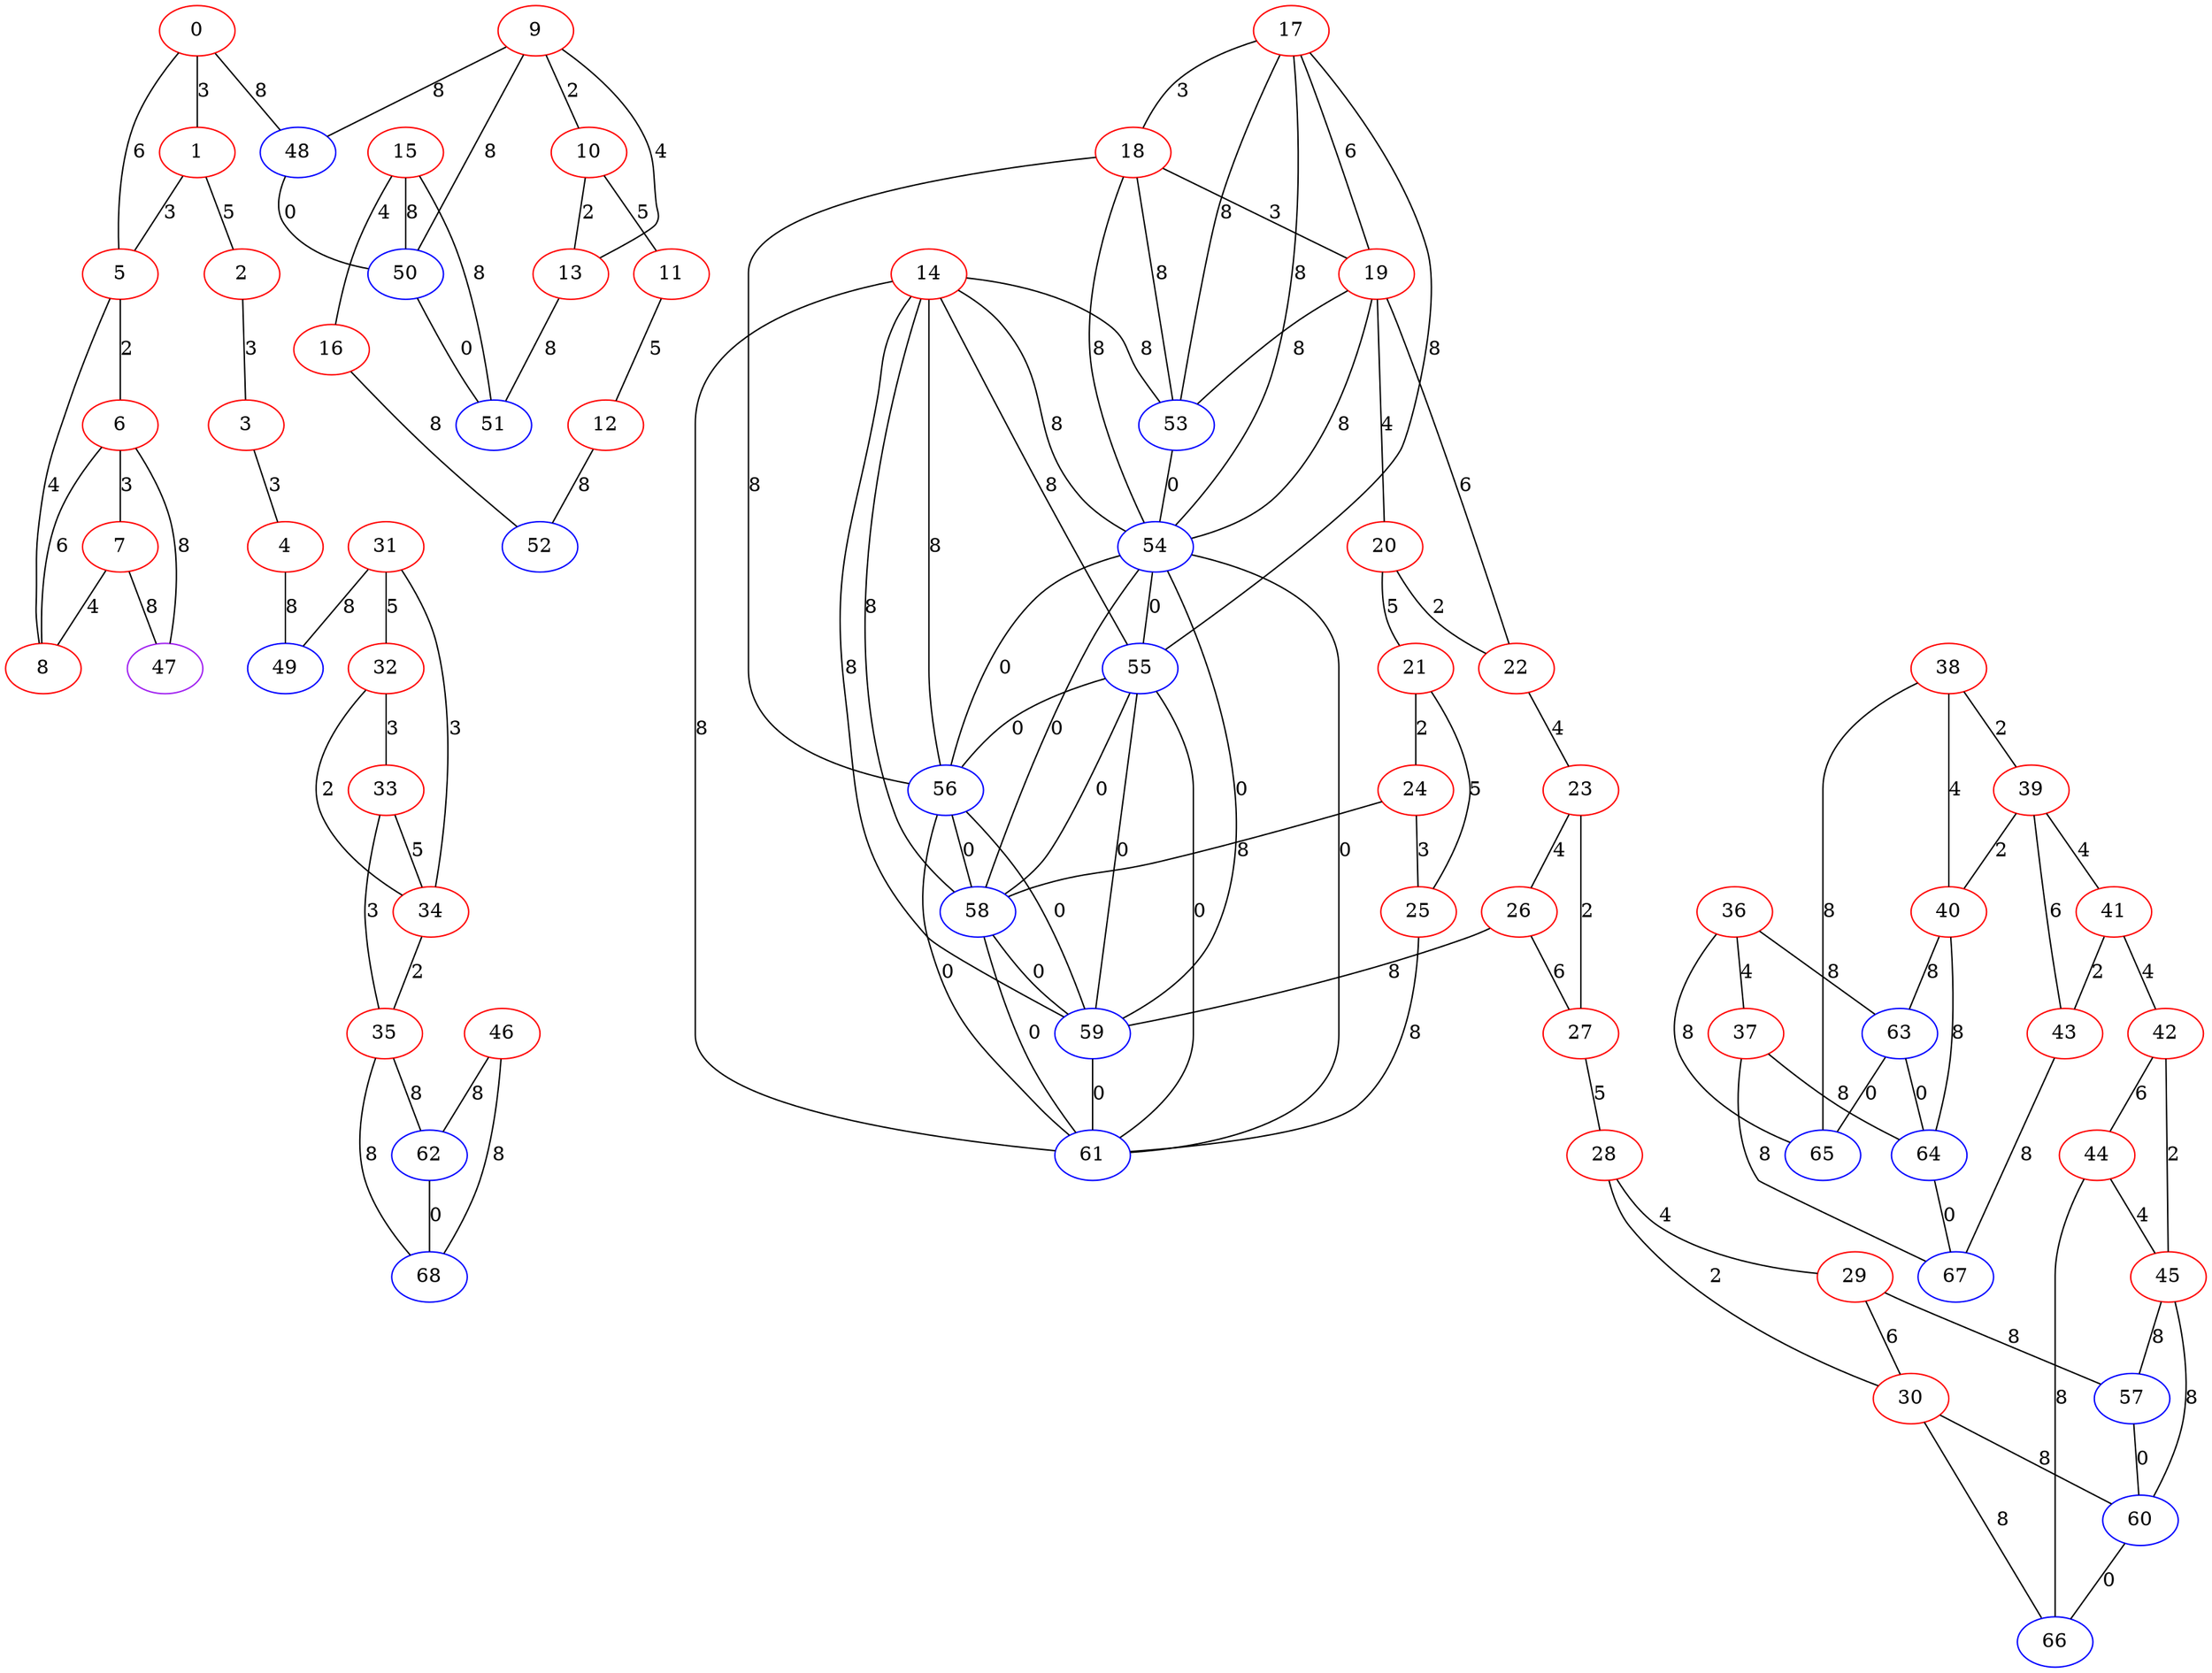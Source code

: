 graph "" {
0 [color=red, weight=1];
1 [color=red, weight=1];
2 [color=red, weight=1];
3 [color=red, weight=1];
4 [color=red, weight=1];
5 [color=red, weight=1];
6 [color=red, weight=1];
7 [color=red, weight=1];
8 [color=red, weight=1];
9 [color=red, weight=1];
10 [color=red, weight=1];
11 [color=red, weight=1];
12 [color=red, weight=1];
13 [color=red, weight=1];
14 [color=red, weight=1];
15 [color=red, weight=1];
16 [color=red, weight=1];
17 [color=red, weight=1];
18 [color=red, weight=1];
19 [color=red, weight=1];
20 [color=red, weight=1];
21 [color=red, weight=1];
22 [color=red, weight=1];
23 [color=red, weight=1];
24 [color=red, weight=1];
25 [color=red, weight=1];
26 [color=red, weight=1];
27 [color=red, weight=1];
28 [color=red, weight=1];
29 [color=red, weight=1];
30 [color=red, weight=1];
31 [color=red, weight=1];
32 [color=red, weight=1];
33 [color=red, weight=1];
34 [color=red, weight=1];
35 [color=red, weight=1];
36 [color=red, weight=1];
37 [color=red, weight=1];
38 [color=red, weight=1];
39 [color=red, weight=1];
40 [color=red, weight=1];
41 [color=red, weight=1];
42 [color=red, weight=1];
43 [color=red, weight=1];
44 [color=red, weight=1];
45 [color=red, weight=1];
46 [color=red, weight=1];
47 [color=purple, weight=4];
48 [color=blue, weight=3];
49 [color=blue, weight=3];
50 [color=blue, weight=3];
51 [color=blue, weight=3];
52 [color=blue, weight=3];
53 [color=blue, weight=3];
54 [color=blue, weight=3];
55 [color=blue, weight=3];
56 [color=blue, weight=3];
57 [color=blue, weight=3];
58 [color=blue, weight=3];
59 [color=blue, weight=3];
60 [color=blue, weight=3];
61 [color=blue, weight=3];
62 [color=blue, weight=3];
63 [color=blue, weight=3];
64 [color=blue, weight=3];
65 [color=blue, weight=3];
66 [color=blue, weight=3];
67 [color=blue, weight=3];
68 [color=blue, weight=3];
0 -- 48  [key=0, label=8];
0 -- 1  [key=0, label=3];
0 -- 5  [key=0, label=6];
1 -- 2  [key=0, label=5];
1 -- 5  [key=0, label=3];
2 -- 3  [key=0, label=3];
3 -- 4  [key=0, label=3];
4 -- 49  [key=0, label=8];
5 -- 8  [key=0, label=4];
5 -- 6  [key=0, label=2];
6 -- 8  [key=0, label=6];
6 -- 47  [key=0, label=8];
6 -- 7  [key=0, label=3];
7 -- 8  [key=0, label=4];
7 -- 47  [key=0, label=8];
9 -- 48  [key=0, label=8];
9 -- 10  [key=0, label=2];
9 -- 50  [key=0, label=8];
9 -- 13  [key=0, label=4];
10 -- 11  [key=0, label=5];
10 -- 13  [key=0, label=2];
11 -- 12  [key=0, label=5];
12 -- 52  [key=0, label=8];
13 -- 51  [key=0, label=8];
14 -- 53  [key=0, label=8];
14 -- 54  [key=0, label=8];
14 -- 55  [key=0, label=8];
14 -- 56  [key=0, label=8];
14 -- 58  [key=0, label=8];
14 -- 59  [key=0, label=8];
14 -- 61  [key=0, label=8];
15 -- 16  [key=0, label=4];
15 -- 50  [key=0, label=8];
15 -- 51  [key=0, label=8];
16 -- 52  [key=0, label=8];
17 -- 18  [key=0, label=3];
17 -- 19  [key=0, label=6];
17 -- 53  [key=0, label=8];
17 -- 54  [key=0, label=8];
17 -- 55  [key=0, label=8];
18 -- 56  [key=0, label=8];
18 -- 19  [key=0, label=3];
18 -- 53  [key=0, label=8];
18 -- 54  [key=0, label=8];
19 -- 22  [key=0, label=6];
19 -- 20  [key=0, label=4];
19 -- 53  [key=0, label=8];
19 -- 54  [key=0, label=8];
20 -- 21  [key=0, label=5];
20 -- 22  [key=0, label=2];
21 -- 24  [key=0, label=2];
21 -- 25  [key=0, label=5];
22 -- 23  [key=0, label=4];
23 -- 26  [key=0, label=4];
23 -- 27  [key=0, label=2];
24 -- 25  [key=0, label=3];
24 -- 58  [key=0, label=8];
25 -- 61  [key=0, label=8];
26 -- 59  [key=0, label=8];
26 -- 27  [key=0, label=6];
27 -- 28  [key=0, label=5];
28 -- 29  [key=0, label=4];
28 -- 30  [key=0, label=2];
29 -- 57  [key=0, label=8];
29 -- 30  [key=0, label=6];
30 -- 60  [key=0, label=8];
30 -- 66  [key=0, label=8];
31 -- 32  [key=0, label=5];
31 -- 49  [key=0, label=8];
31 -- 34  [key=0, label=3];
32 -- 33  [key=0, label=3];
32 -- 34  [key=0, label=2];
33 -- 34  [key=0, label=5];
33 -- 35  [key=0, label=3];
34 -- 35  [key=0, label=2];
35 -- 68  [key=0, label=8];
35 -- 62  [key=0, label=8];
36 -- 65  [key=0, label=8];
36 -- 37  [key=0, label=4];
36 -- 63  [key=0, label=8];
37 -- 64  [key=0, label=8];
37 -- 67  [key=0, label=8];
38 -- 40  [key=0, label=4];
38 -- 65  [key=0, label=8];
38 -- 39  [key=0, label=2];
39 -- 40  [key=0, label=2];
39 -- 41  [key=0, label=4];
39 -- 43  [key=0, label=6];
40 -- 64  [key=0, label=8];
40 -- 63  [key=0, label=8];
41 -- 42  [key=0, label=4];
41 -- 43  [key=0, label=2];
42 -- 44  [key=0, label=6];
42 -- 45  [key=0, label=2];
43 -- 67  [key=0, label=8];
44 -- 66  [key=0, label=8];
44 -- 45  [key=0, label=4];
45 -- 57  [key=0, label=8];
45 -- 60  [key=0, label=8];
46 -- 68  [key=0, label=8];
46 -- 62  [key=0, label=8];
48 -- 50  [key=0, label=0];
50 -- 51  [key=0, label=0];
53 -- 54  [key=0, label=0];
54 -- 55  [key=0, label=0];
54 -- 56  [key=0, label=0];
54 -- 58  [key=0, label=0];
54 -- 59  [key=0, label=0];
54 -- 61  [key=0, label=0];
55 -- 56  [key=0, label=0];
55 -- 58  [key=0, label=0];
55 -- 59  [key=0, label=0];
55 -- 61  [key=0, label=0];
56 -- 58  [key=0, label=0];
56 -- 59  [key=0, label=0];
56 -- 61  [key=0, label=0];
57 -- 60  [key=0, label=0];
58 -- 59  [key=0, label=0];
58 -- 61  [key=0, label=0];
59 -- 61  [key=0, label=0];
60 -- 66  [key=0, label=0];
62 -- 68  [key=0, label=0];
63 -- 64  [key=0, label=0];
63 -- 65  [key=0, label=0];
64 -- 67  [key=0, label=0];
}
